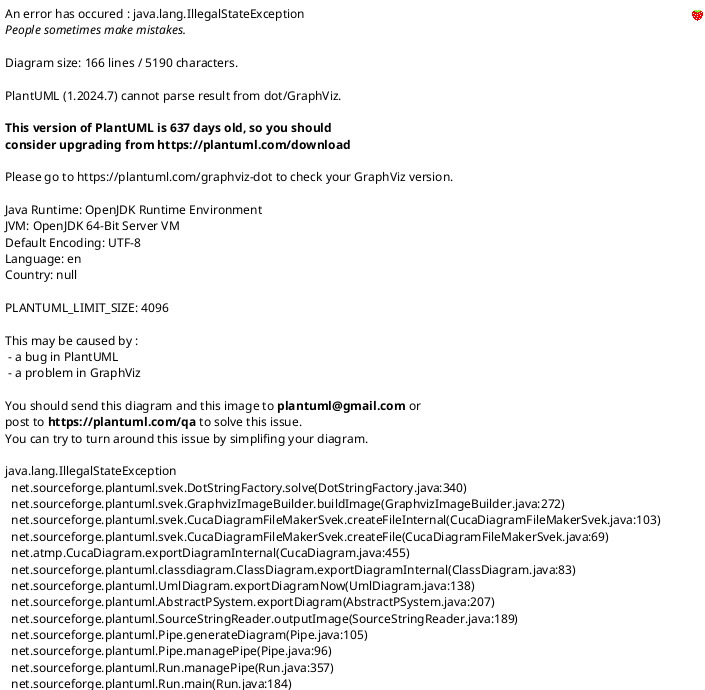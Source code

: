 @startuml class_diagram
page 1x2
skinparam shadowing false
skinparam monochrome true
' skinparam classAttributeIconSize 0
skinparam linetype ortho


class abc.ABCMeta << (M,#FF7700) metaclass >> {
    + register(): None
    + __subclasshook__(): bool or NotImplemented
}

package "Γpy" as gammapy #DDDDDD {


    package geometry #CFCFCF {
        numpy.ndarray <|-- Geom2D
        Geom2D <|-- Point2D
        Point2D <|-- Vector2D
        abc.ABCMeta <|-- Airfoil
        Airfoil <|-- NACA4Airfoil
        NACA4Airfoil <|-- ParabolicCamberAirfoil
        Point2D -- Airfoil
        Geom2D <|-- Panel2D

        class Geom2D {
            + __new__(array): Geom2D
        }

        Vector2D -- Point2D
        class Point2D {
            + x: np.ndarray
            + y: np.ndarray
            + __sub__(other): Vector2D or np.ndarray
        }

        class Vector2D {
            + magnitude: np.ndarray
            + normalized: np.ndarray
        }

        Vector2D -- Panel2D
        Point2D -- Panel2D
        class Panel2D {
            # n_panels: int
            # nodes: tuple(Point2D, Point2D)
            # tangents: Vector2D
            # normals: Vector2D
            # angles: np.ndarray
            # lengths: np.ndarray
            + points_at(u): Point2D
            + plot(show): tuple
            + __new__(array): Panel2D
            + __getitem__(item): Point2D or np.ndarray

        }

        class Airfoil {
            {abstract} cambered: bool
            {abstract} camberline_at(x): Point2D
            {abstract} upper_surface_at(x): Point2D
            {abstract} lower_surface_at(x): Point2D
            {abstract} ensure_1d_vector(x): Point2D
        }

        class NACA4Airfoil {
            + max_camber: float
            + camber_location: float
            + max_thickness: float
            + te_closed: bool = True
            + cambered: bool
            + name: str
            + camberline_at(x): Point2D
            + camber_tangent_at(x): Point2D
            + camber_normal_at(x): Point2D
            + upper_surface_at(x): Point2D
            + lower_surface_at(x): Point2D
            + offset_vectors_at(x): Point2D
            + half_thickness_at(x): Point2D
            + plot(n_points, show): tuple
            + {static} parse_naca_code(naca_code): map
        }

        class ParabolicCamberAirfoil {
            + eta: float
            + name: str
            + camberline_at(x): Point2D
        }
    }

    package solver #CFCFCF {

        abc.ABCMeta <|-- FlowSolution
        abc.ABCMeta -[hidden]- FlowSolution
        class FlowSolution {
            + method: PanelMethod
            + circulations: np.ndarray
            + alpha: float or Sequence[float]
            + {abstract} delta_pressure_coefficients: np.ndarray
            + {abstract} pressure_coefficients: np.ndarray
            + {abstract} lift_coefficient: float or np.ndarray
            + enumerate_alpha(alpha): generator
            + {static} ensure_iterable(obj) -> Iterable
            + plot_delta_cp(alpha): tuple
            + plot_pressure_distribution(alpha): tuple
            + plot_lift_gradient(label): tuple
        }

        FlowSolution <|-- ThinFlowSolution
        class ThinFlowSolution {
            + delta_pressure_coefficients: np.ndarray
            + pressure_coefficients: np.ndarray
            + lift_coefficient: float or np.ndarray
        }

        FlowSolution <|-- ThickFlowSolution
        class ThickFlowSolution {
            + flow_direction: Vector2D
            + tangential_induced_velocity: Vector2D
            + tangential_freestream_velocities: Vector2D
            + pressure_coefficients: np.ndarray
            + lift_coefficient: np.ndarray
        }

        abc.ABCMeta <|-- PanelMethod
        FlowSolution -- PanelMethod
        class PanelMethod {
            # airfoil: Airfoil
            # n_panels: int
            # spacing: str = "cosine"
            # {abstract} panels: Panel2D
            # {abstract} collocation_points: Point2D
            # {abstract} influence_matrix: np.ndarray
            # {abstract} unit_rhs_vector: Vector2D
            # solution_class: FlowSolution
            # __setattr__(name, value): None
            + solve_for(alpha, plot): FlowSolution
            + get_circulations(alpha): np.ndarray
            + {static} get_flow_direction(alpha): Vector2D
            + {static} get_sample_parameters(num, spacing): np.ndarray
        }

        ThinFlowSolution -- LumpedVortex
        PanelMethod <|-- LumpedVortex
        class LumpedVortex {
            # panels: Panel2D
            # collocation_points: Point2D
            # unit_rhs_vector: np.ndarray
            # influence_matrix: np.ndarray
            # solution_class: ThinFlowSolution
        }

        ThickFlowSolution -- LinearVortex
        PanelMethod <|-- LinearVortex
        class LinearVortex {
            # panels: Panel2D
            # collocation_points: Point2D
            # unit_rhs_vector: np.ndarray
            # influence_matrices: dict
            # influence_matrix: np.ndarray
            + solve_for(alpha, plot): ThickFlowSolution
            # solution_class: ThickFlowSolution
        }
    }

@enduml

